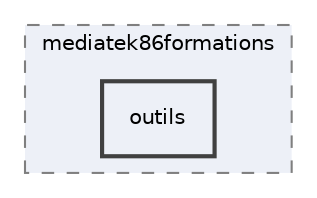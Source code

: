 digraph "C:/Users/Ydrani/AndroidStudioProjects/android_mediatek/app/src/main/java/com/example/mediatek86formations/outils"
{
 // LATEX_PDF_SIZE
  edge [fontname="Helvetica",fontsize="10",labelfontname="Helvetica",labelfontsize="10"];
  node [fontname="Helvetica",fontsize="10",shape=record];
  compound=true
  subgraph clusterdir_7cd554c6d09ccfe69c5c152b242c8cfa {
    graph [ bgcolor="#edf0f7", pencolor="grey50", style="filled,dashed,", label="mediatek86formations", fontname="Helvetica", fontsize="10", URL="dir_7cd554c6d09ccfe69c5c152b242c8cfa.html"]
  dir_866240eccbce361c2de3729d9ef58a4b [shape=box, label="outils", style="filled,bold,", fillcolor="#edf0f7", color="grey25", URL="dir_866240eccbce361c2de3729d9ef58a4b.html"];
  }
}
